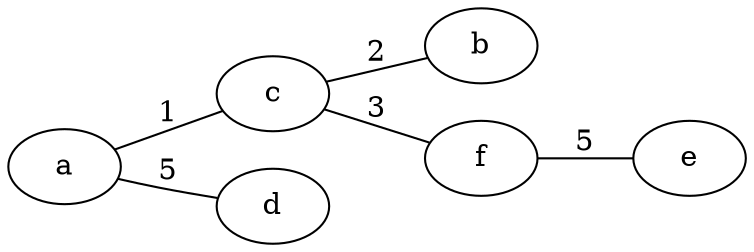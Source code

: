 graph G {
  rankdir=LR;
  a -- c [label="1"];
  a -- d [label="5"];
  c -- b [label="2"];
  c -- f [label="3"];
  f -- e [label="5"];

}